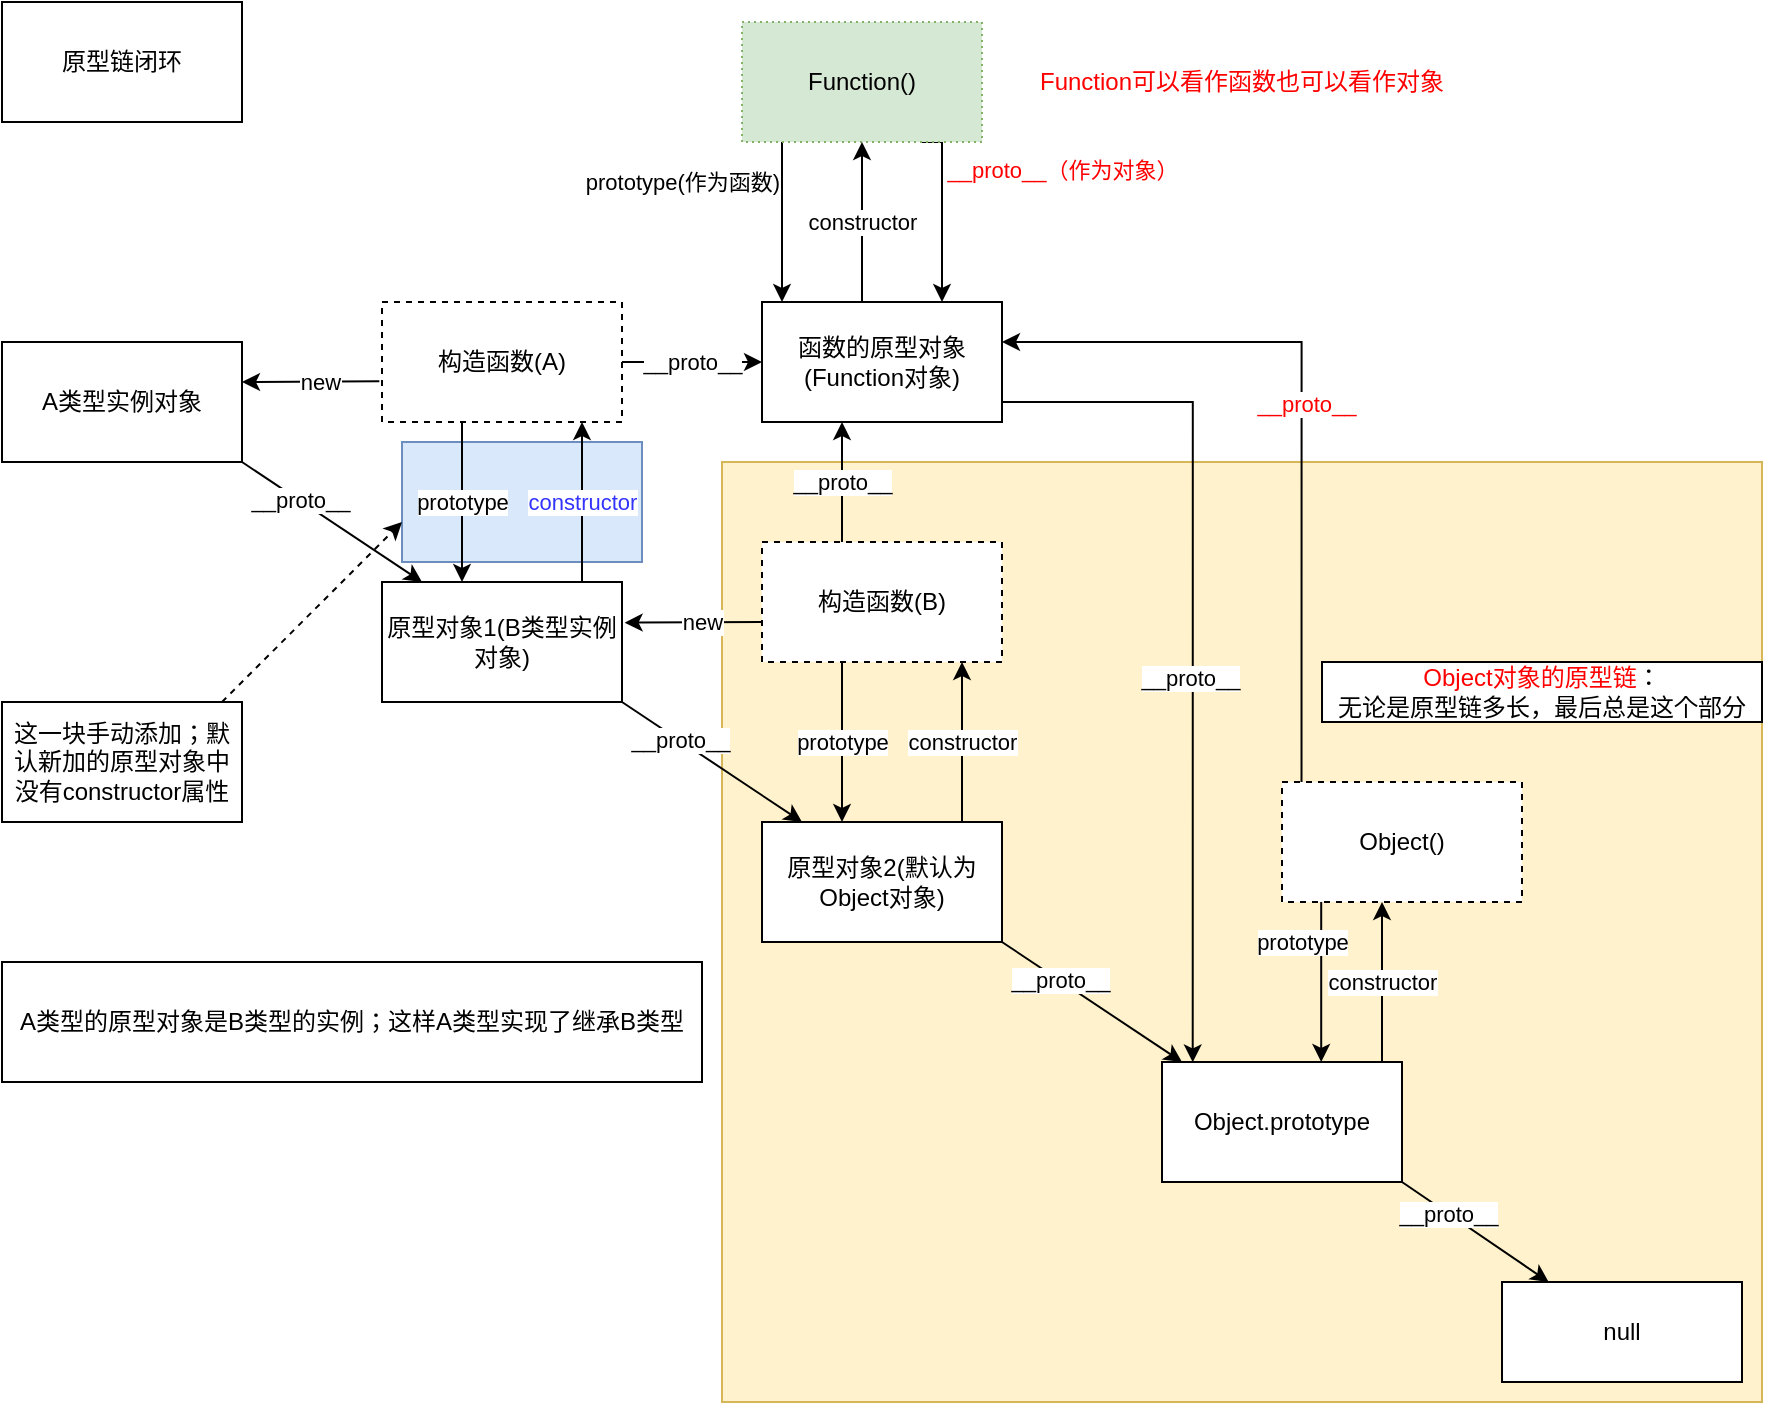 <mxfile version="20.3.0" type="device"><diagram id="C5RBs43oDa-KdzZeNtuy" name="Page-1"><mxGraphModel dx="922" dy="858" grid="1" gridSize="10" guides="1" tooltips="1" connect="1" arrows="1" fold="1" page="1" pageScale="1" pageWidth="3300" pageHeight="4681" math="0" shadow="0"><root><mxCell id="WIyWlLk6GJQsqaUBKTNV-0"/><mxCell id="WIyWlLk6GJQsqaUBKTNV-1" parent="WIyWlLk6GJQsqaUBKTNV-0"/><mxCell id="NY3wB4V-N3D0UM7cC55p-0" value="" style="rounded=0;whiteSpace=wrap;html=1;fillColor=#dae8fc;strokeColor=#6c8ebf;" vertex="1" parent="WIyWlLk6GJQsqaUBKTNV-1"><mxGeometry x="260" y="260" width="120" height="60" as="geometry"/></mxCell><mxCell id="G_frgaFdZOq3CiI1msUu-24" value="" style="rounded=0;whiteSpace=wrap;html=1;fillColor=#fff2cc;strokeColor=#d6b656;" parent="WIyWlLk6GJQsqaUBKTNV-1" vertex="1"><mxGeometry x="420" y="270" width="520" height="470" as="geometry"/></mxCell><mxCell id="G_frgaFdZOq3CiI1msUu-1" value="A类型实例对象" style="rounded=0;whiteSpace=wrap;html=1;fillColor=default;" parent="WIyWlLk6GJQsqaUBKTNV-1" vertex="1"><mxGeometry x="60" y="210" width="120" height="60" as="geometry"/></mxCell><mxCell id="G_frgaFdZOq3CiI1msUu-2" value="" style="endArrow=classic;html=1;rounded=0;exitX=1;exitY=1;exitDx=0;exitDy=0;" parent="WIyWlLk6GJQsqaUBKTNV-1" source="G_frgaFdZOq3CiI1msUu-1" edge="1"><mxGeometry width="50" height="50" relative="1" as="geometry"><mxPoint x="210" y="280" as="sourcePoint"/><mxPoint x="270" y="330" as="targetPoint"/></mxGeometry></mxCell><mxCell id="G_frgaFdZOq3CiI1msUu-4" value="__proto__" style="edgeLabel;html=1;align=center;verticalAlign=middle;resizable=0;points=[];" parent="G_frgaFdZOq3CiI1msUu-2" vertex="1" connectable="0"><mxGeometry x="-0.368" relative="1" as="geometry"><mxPoint as="offset"/></mxGeometry></mxCell><mxCell id="G_frgaFdZOq3CiI1msUu-6" value="prototype" style="edgeStyle=orthogonalEdgeStyle;rounded=0;orthogonalLoop=1;jettySize=auto;html=1;endArrow=none;endFill=0;startArrow=classic;startFill=1;" parent="WIyWlLk6GJQsqaUBKTNV-1" source="G_frgaFdZOq3CiI1msUu-3" target="G_frgaFdZOq3CiI1msUu-5" edge="1"><mxGeometry relative="1" as="geometry"><Array as="points"><mxPoint x="290" y="280"/><mxPoint x="290" y="280"/></Array></mxGeometry></mxCell><mxCell id="G_frgaFdZOq3CiI1msUu-3" value="原型对象1(B类型实例对象)" style="rounded=0;whiteSpace=wrap;html=1;fillColor=default;" parent="WIyWlLk6GJQsqaUBKTNV-1" vertex="1"><mxGeometry x="250" y="330" width="120" height="60" as="geometry"/></mxCell><mxCell id="G_frgaFdZOq3CiI1msUu-27" value="__proto__" style="edgeStyle=none;rounded=0;orthogonalLoop=1;jettySize=auto;html=1;startArrow=none;startFill=0;endArrow=classic;endFill=1;" parent="WIyWlLk6GJQsqaUBKTNV-1" source="G_frgaFdZOq3CiI1msUu-5" target="G_frgaFdZOq3CiI1msUu-26" edge="1"><mxGeometry relative="1" as="geometry"/></mxCell><mxCell id="G_frgaFdZOq3CiI1msUu-5" value="构造函数(A)" style="whiteSpace=wrap;html=1;rounded=0;dashed=1;" parent="WIyWlLk6GJQsqaUBKTNV-1" vertex="1"><mxGeometry x="250" y="190" width="120" height="60" as="geometry"/></mxCell><mxCell id="G_frgaFdZOq3CiI1msUu-7" value="" style="endArrow=classic;html=1;rounded=0;exitX=1;exitY=1;exitDx=0;exitDy=0;" parent="WIyWlLk6GJQsqaUBKTNV-1" edge="1"><mxGeometry width="50" height="50" relative="1" as="geometry"><mxPoint x="370" y="390" as="sourcePoint"/><mxPoint x="460" y="450" as="targetPoint"/></mxGeometry></mxCell><mxCell id="G_frgaFdZOq3CiI1msUu-8" value="__proto__" style="edgeLabel;html=1;align=center;verticalAlign=middle;resizable=0;points=[];" parent="G_frgaFdZOq3CiI1msUu-7" vertex="1" connectable="0"><mxGeometry x="-0.368" relative="1" as="geometry"><mxPoint as="offset"/></mxGeometry></mxCell><mxCell id="G_frgaFdZOq3CiI1msUu-9" value="原型对象2(默认为Object对象)" style="rounded=0;whiteSpace=wrap;html=1;fillColor=default;" parent="WIyWlLk6GJQsqaUBKTNV-1" vertex="1"><mxGeometry x="440" y="450" width="120" height="60" as="geometry"/></mxCell><mxCell id="G_frgaFdZOq3CiI1msUu-10" value="constructor" style="edgeStyle=orthogonalEdgeStyle;rounded=0;orthogonalLoop=1;jettySize=auto;html=1;endArrow=classic;endFill=1;startArrow=none;startFill=0;fontColor=#3333FF;" parent="WIyWlLk6GJQsqaUBKTNV-1" edge="1"><mxGeometry relative="1" as="geometry"><mxPoint x="350" y="330" as="sourcePoint"/><mxPoint x="350" y="250" as="targetPoint"/><Array as="points"><mxPoint x="350" y="280"/><mxPoint x="350" y="280"/></Array><mxPoint as="offset"/></mxGeometry></mxCell><mxCell id="G_frgaFdZOq3CiI1msUu-11" value="prototype" style="edgeStyle=orthogonalEdgeStyle;rounded=0;orthogonalLoop=1;jettySize=auto;html=1;endArrow=none;endFill=0;startArrow=classic;startFill=1;" parent="WIyWlLk6GJQsqaUBKTNV-1" target="G_frgaFdZOq3CiI1msUu-12" edge="1"><mxGeometry relative="1" as="geometry"><mxPoint x="480" y="450" as="sourcePoint"/><Array as="points"><mxPoint x="480" y="400"/><mxPoint x="480" y="400"/></Array></mxGeometry></mxCell><mxCell id="G_frgaFdZOq3CiI1msUu-12" value="构造函数(B)" style="whiteSpace=wrap;html=1;rounded=0;dashed=1;" parent="WIyWlLk6GJQsqaUBKTNV-1" vertex="1"><mxGeometry x="440" y="310" width="120" height="60" as="geometry"/></mxCell><mxCell id="G_frgaFdZOq3CiI1msUu-13" value="constructor" style="edgeStyle=orthogonalEdgeStyle;rounded=0;orthogonalLoop=1;jettySize=auto;html=1;endArrow=classic;endFill=1;startArrow=none;startFill=0;" parent="WIyWlLk6GJQsqaUBKTNV-1" edge="1"><mxGeometry relative="1" as="geometry"><mxPoint x="540" y="450" as="sourcePoint"/><mxPoint x="540" y="370" as="targetPoint"/><Array as="points"><mxPoint x="540" y="400"/><mxPoint x="540" y="400"/></Array><mxPoint as="offset"/></mxGeometry></mxCell><mxCell id="G_frgaFdZOq3CiI1msUu-14" value="" style="endArrow=classic;html=1;rounded=0;exitX=1;exitY=1;exitDx=0;exitDy=0;" parent="WIyWlLk6GJQsqaUBKTNV-1" edge="1"><mxGeometry width="50" height="50" relative="1" as="geometry"><mxPoint x="560" y="510" as="sourcePoint"/><mxPoint x="650" y="570" as="targetPoint"/></mxGeometry></mxCell><mxCell id="G_frgaFdZOq3CiI1msUu-15" value="__proto__" style="edgeLabel;html=1;align=center;verticalAlign=middle;resizable=0;points=[];" parent="G_frgaFdZOq3CiI1msUu-14" vertex="1" connectable="0"><mxGeometry x="-0.368" relative="1" as="geometry"><mxPoint as="offset"/></mxGeometry></mxCell><mxCell id="G_frgaFdZOq3CiI1msUu-16" value="Object.prototype" style="rounded=0;whiteSpace=wrap;html=1;fillColor=default;" parent="WIyWlLk6GJQsqaUBKTNV-1" vertex="1"><mxGeometry x="640" y="570" width="120" height="60" as="geometry"/></mxCell><mxCell id="G_frgaFdZOq3CiI1msUu-18" value="Object()" style="whiteSpace=wrap;html=1;rounded=0;dashed=1;" parent="WIyWlLk6GJQsqaUBKTNV-1" vertex="1"><mxGeometry x="700" y="430" width="120" height="60" as="geometry"/></mxCell><mxCell id="G_frgaFdZOq3CiI1msUu-19" value="constructor" style="edgeStyle=orthogonalEdgeStyle;rounded=0;orthogonalLoop=1;jettySize=auto;html=1;endArrow=classic;endFill=1;startArrow=none;startFill=0;" parent="WIyWlLk6GJQsqaUBKTNV-1" edge="1"><mxGeometry relative="1" as="geometry"><mxPoint x="750" y="570" as="sourcePoint"/><mxPoint x="750" y="490" as="targetPoint"/><Array as="points"><mxPoint x="750" y="520"/><mxPoint x="750" y="520"/></Array><mxPoint as="offset"/></mxGeometry></mxCell><mxCell id="G_frgaFdZOq3CiI1msUu-20" value="" style="endArrow=classic;html=1;rounded=0;exitX=1;exitY=1;exitDx=0;exitDy=0;" parent="WIyWlLk6GJQsqaUBKTNV-1" target="G_frgaFdZOq3CiI1msUu-22" edge="1"><mxGeometry width="50" height="50" relative="1" as="geometry"><mxPoint x="760" y="630" as="sourcePoint"/><mxPoint x="850" y="690" as="targetPoint"/></mxGeometry></mxCell><mxCell id="G_frgaFdZOq3CiI1msUu-21" value="__proto__" style="edgeLabel;html=1;align=center;verticalAlign=middle;resizable=0;points=[];" parent="G_frgaFdZOq3CiI1msUu-20" vertex="1" connectable="0"><mxGeometry x="-0.368" relative="1" as="geometry"><mxPoint as="offset"/></mxGeometry></mxCell><mxCell id="G_frgaFdZOq3CiI1msUu-22" value="null" style="rounded=0;whiteSpace=wrap;html=1;fillColor=default;" parent="WIyWlLk6GJQsqaUBKTNV-1" vertex="1"><mxGeometry x="810" y="680" width="120" height="50" as="geometry"/></mxCell><mxCell id="G_frgaFdZOq3CiI1msUu-23" value="A类型的原型对象是B类型的实例；这样A类型实现了继承B类型" style="rounded=0;whiteSpace=wrap;html=1;fillColor=default;" parent="WIyWlLk6GJQsqaUBKTNV-1" vertex="1"><mxGeometry x="60" y="520" width="350" height="60" as="geometry"/></mxCell><mxCell id="G_frgaFdZOq3CiI1msUu-25" value="&lt;font color=&quot;#ff0000&quot;&gt;Object对象的原型链&lt;/font&gt;：&lt;br&gt;无论是原型链多长，最后总是这个部分" style="rounded=0;whiteSpace=wrap;html=1;fillColor=default;" parent="WIyWlLk6GJQsqaUBKTNV-1" vertex="1"><mxGeometry x="720" y="370" width="220" height="30" as="geometry"/></mxCell><mxCell id="G_frgaFdZOq3CiI1msUu-33" style="edgeStyle=orthogonalEdgeStyle;rounded=0;orthogonalLoop=1;jettySize=auto;html=1;entryX=0.128;entryY=0.003;entryDx=0;entryDy=0;entryPerimeter=0;startArrow=none;startFill=0;endArrow=classic;endFill=1;" parent="WIyWlLk6GJQsqaUBKTNV-1" source="G_frgaFdZOq3CiI1msUu-26" target="G_frgaFdZOq3CiI1msUu-16" edge="1"><mxGeometry relative="1" as="geometry"><Array as="points"><mxPoint x="655" y="240"/></Array></mxGeometry></mxCell><mxCell id="G_frgaFdZOq3CiI1msUu-34" value="__proto__" style="edgeLabel;html=1;align=center;verticalAlign=middle;resizable=0;points=[];" parent="G_frgaFdZOq3CiI1msUu-33" vertex="1" connectable="0"><mxGeometry x="0.096" y="-2" relative="1" as="geometry"><mxPoint as="offset"/></mxGeometry></mxCell><mxCell id="G_frgaFdZOq3CiI1msUu-26" value="函数的原型对象(Function对象)" style="whiteSpace=wrap;html=1;rounded=0;" parent="WIyWlLk6GJQsqaUBKTNV-1" vertex="1"><mxGeometry x="440" y="190" width="120" height="60" as="geometry"/></mxCell><mxCell id="G_frgaFdZOq3CiI1msUu-30" value="prototype(作为函数)" style="edgeStyle=orthogonalEdgeStyle;rounded=0;orthogonalLoop=1;jettySize=auto;html=1;endArrow=none;endFill=0;startArrow=classic;startFill=1;" parent="WIyWlLk6GJQsqaUBKTNV-1" target="G_frgaFdZOq3CiI1msUu-31" edge="1"><mxGeometry x="0.5" y="50" relative="1" as="geometry"><mxPoint x="450" y="190" as="sourcePoint"/><Array as="points"><mxPoint x="450" y="190"/></Array><mxPoint as="offset"/></mxGeometry></mxCell><mxCell id="G_frgaFdZOq3CiI1msUu-35" style="edgeStyle=orthogonalEdgeStyle;rounded=0;orthogonalLoop=1;jettySize=auto;html=1;fontColor=#FF0000;startArrow=none;startFill=0;endArrow=classic;endFill=1;entryX=0.75;entryY=0;entryDx=0;entryDy=0;exitX=0.75;exitY=1;exitDx=0;exitDy=0;" parent="WIyWlLk6GJQsqaUBKTNV-1" source="G_frgaFdZOq3CiI1msUu-31" target="G_frgaFdZOq3CiI1msUu-26" edge="1"><mxGeometry relative="1" as="geometry"><mxPoint x="630" y="140" as="targetPoint"/><mxPoint x="540" y="140" as="sourcePoint"/><Array as="points"><mxPoint x="530" y="110"/></Array></mxGeometry></mxCell><mxCell id="G_frgaFdZOq3CiI1msUu-39" value="__proto__（作为对象）" style="edgeLabel;html=1;align=center;verticalAlign=middle;resizable=0;points=[];fontColor=#FF0000;" parent="G_frgaFdZOq3CiI1msUu-35" vertex="1" connectable="0"><mxGeometry x="-0.23" y="-1" relative="1" as="geometry"><mxPoint x="61" y="-11" as="offset"/></mxGeometry></mxCell><mxCell id="G_frgaFdZOq3CiI1msUu-31" value="Function()" style="whiteSpace=wrap;html=1;rounded=0;dashed=1;dashPattern=1 2;fillColor=#d5e8d4;strokeColor=#82b366;" parent="WIyWlLk6GJQsqaUBKTNV-1" vertex="1"><mxGeometry x="430" y="50" width="120" height="60" as="geometry"/></mxCell><mxCell id="G_frgaFdZOq3CiI1msUu-32" value="constructor" style="edgeStyle=orthogonalEdgeStyle;rounded=0;orthogonalLoop=1;jettySize=auto;html=1;endArrow=classic;endFill=1;startArrow=none;startFill=0;" parent="WIyWlLk6GJQsqaUBKTNV-1" edge="1"><mxGeometry relative="1" as="geometry"><mxPoint x="490" y="190" as="sourcePoint"/><mxPoint x="490" y="110" as="targetPoint"/><Array as="points"><mxPoint x="490" y="140"/><mxPoint x="490" y="140"/></Array><mxPoint as="offset"/></mxGeometry></mxCell><mxCell id="G_frgaFdZOq3CiI1msUu-38" value="prototype" style="edgeStyle=orthogonalEdgeStyle;rounded=0;orthogonalLoop=1;jettySize=auto;html=1;endArrow=none;endFill=0;startArrow=classic;startFill=1;" parent="WIyWlLk6GJQsqaUBKTNV-1" edge="1"><mxGeometry x="0.5" y="10" relative="1" as="geometry"><mxPoint x="719.6" y="570" as="sourcePoint"/><mxPoint x="719.6" y="490.0" as="targetPoint"/><Array as="points"><mxPoint x="719.6" y="520"/><mxPoint x="719.6" y="520"/></Array><mxPoint as="offset"/></mxGeometry></mxCell><mxCell id="G_frgaFdZOq3CiI1msUu-41" value="__proto__" style="edgeStyle=orthogonalEdgeStyle;rounded=0;orthogonalLoop=1;jettySize=auto;html=1;endArrow=classic;endFill=1;startArrow=none;startFill=0;" parent="WIyWlLk6GJQsqaUBKTNV-1" edge="1"><mxGeometry relative="1" as="geometry"><mxPoint x="480" y="310" as="sourcePoint"/><mxPoint x="480" y="250" as="targetPoint"/><Array as="points"><mxPoint x="480" y="280"/><mxPoint x="480" y="280"/></Array></mxGeometry></mxCell><mxCell id="G_frgaFdZOq3CiI1msUu-42" value="" style="endArrow=classic;html=1;rounded=0;fontColor=#FF0000;edgeStyle=orthogonalEdgeStyle;" parent="WIyWlLk6GJQsqaUBKTNV-1" target="G_frgaFdZOq3CiI1msUu-26" edge="1"><mxGeometry width="50" height="50" relative="1" as="geometry"><mxPoint x="709.76" y="430" as="sourcePoint"/><mxPoint x="710" y="190" as="targetPoint"/><Array as="points"><mxPoint x="710" y="210"/></Array></mxGeometry></mxCell><mxCell id="G_frgaFdZOq3CiI1msUu-43" value="__proto__" style="edgeLabel;html=1;align=center;verticalAlign=middle;resizable=0;points=[];fontColor=#FF0000;" parent="G_frgaFdZOq3CiI1msUu-42" vertex="1" connectable="0"><mxGeometry x="0.021" y="-2" relative="1" as="geometry"><mxPoint as="offset"/></mxGeometry></mxCell><mxCell id="G_frgaFdZOq3CiI1msUu-44" value="原型链闭环" style="rounded=0;whiteSpace=wrap;html=1;fillColor=default;" parent="WIyWlLk6GJQsqaUBKTNV-1" vertex="1"><mxGeometry x="60" y="40" width="120" height="60" as="geometry"/></mxCell><mxCell id="G_frgaFdZOq3CiI1msUu-47" value="Function可以看作函数也可以看作对象" style="text;html=1;strokeColor=none;fillColor=none;align=center;verticalAlign=middle;whiteSpace=wrap;rounded=0;dashed=1;dashPattern=1 2;fontColor=#FF0000;" parent="WIyWlLk6GJQsqaUBKTNV-1" vertex="1"><mxGeometry x="565" y="65" width="230" height="30" as="geometry"/></mxCell><mxCell id="jirJHwRXgx5Fd3NoCENm-1" value="" style="endArrow=none;html=1;rounded=0;startArrow=classic;startFill=1;endFill=0;entryX=-0.011;entryY=0.661;entryDx=0;entryDy=0;entryPerimeter=0;" parent="WIyWlLk6GJQsqaUBKTNV-1" target="G_frgaFdZOq3CiI1msUu-5" edge="1"><mxGeometry width="50" height="50" relative="1" as="geometry"><mxPoint x="180" y="230" as="sourcePoint"/><mxPoint x="240" y="230" as="targetPoint"/></mxGeometry></mxCell><mxCell id="jirJHwRXgx5Fd3NoCENm-2" value="new" style="edgeLabel;html=1;align=center;verticalAlign=middle;resizable=0;points=[];" parent="jirJHwRXgx5Fd3NoCENm-1" vertex="1" connectable="0"><mxGeometry x="0.126" relative="1" as="geometry"><mxPoint as="offset"/></mxGeometry></mxCell><mxCell id="jirJHwRXgx5Fd3NoCENm-3" value="" style="endArrow=none;html=1;rounded=0;startArrow=classic;startFill=1;endFill=0;entryX=-0.011;entryY=0.661;entryDx=0;entryDy=0;entryPerimeter=0;" parent="WIyWlLk6GJQsqaUBKTNV-1" edge="1"><mxGeometry width="50" height="50" relative="1" as="geometry"><mxPoint x="371.32" y="350.34" as="sourcePoint"/><mxPoint x="440.0" y="350.0" as="targetPoint"/></mxGeometry></mxCell><mxCell id="jirJHwRXgx5Fd3NoCENm-4" value="new" style="edgeLabel;html=1;align=center;verticalAlign=middle;resizable=0;points=[];" parent="jirJHwRXgx5Fd3NoCENm-3" vertex="1" connectable="0"><mxGeometry x="0.126" relative="1" as="geometry"><mxPoint as="offset"/></mxGeometry></mxCell><mxCell id="NY3wB4V-N3D0UM7cC55p-1" value="" style="endArrow=classic;html=1;rounded=0;dashed=1;" edge="1" parent="WIyWlLk6GJQsqaUBKTNV-1"><mxGeometry width="50" height="50" relative="1" as="geometry"><mxPoint x="170" y="390" as="sourcePoint"/><mxPoint x="260" y="300" as="targetPoint"/></mxGeometry></mxCell><mxCell id="NY3wB4V-N3D0UM7cC55p-2" value="这一块手动添加；默认新加的原型对象中没有constructor属性" style="rounded=0;whiteSpace=wrap;html=1;fillColor=default;" vertex="1" parent="WIyWlLk6GJQsqaUBKTNV-1"><mxGeometry x="60" y="390" width="120" height="60" as="geometry"/></mxCell></root></mxGraphModel></diagram></mxfile>